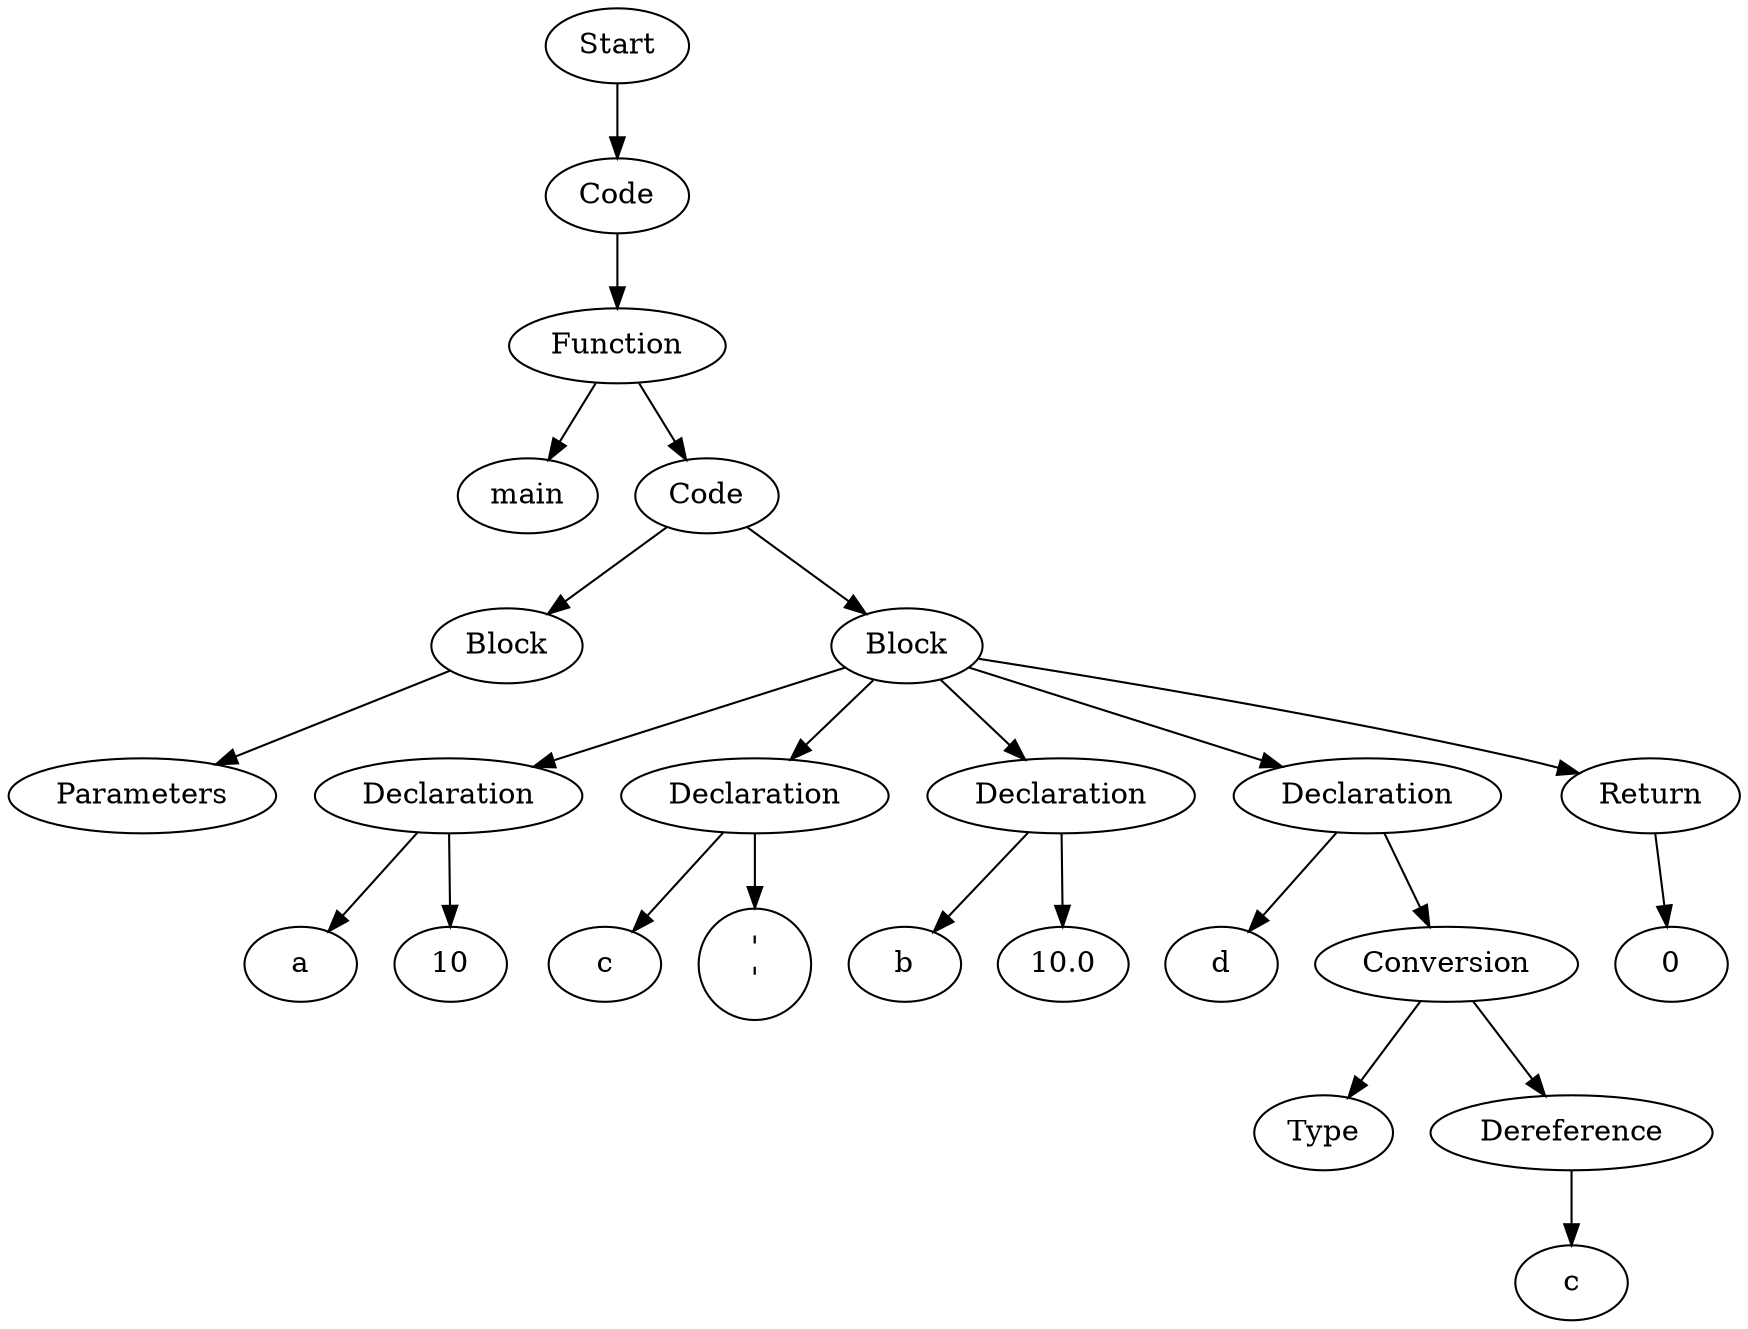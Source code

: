 digraph AST {
  "135951640398048" [label="Start"];
  "135951640398048" -> "135951640405104";
  "135951640405104" [label="Code"];
  "135951640405104" -> "135951640412016";
  "135951640412016" [label="Function"];
  "135951640412016" -> "135951640406064";
  "135951640412016" -> "135951640401504";
  "135951640406064" [label="main"];
  "135951640401504" [label="Code"];
  "135951640401504" -> "135951639789728";
  "135951640401504" -> "135951639790016";
  "135951639789728" [label="Block"];
  "135951639789728" -> "135951640403856";
  "135951640403856" [label="Parameters"];
  "135951639790016" [label="Block"];
  "135951639790016" -> "135951640411680";
  "135951639790016" -> "135951640400112";
  "135951639790016" -> "135951640229248";
  "135951639790016" -> "135951639880912";
  "135951639790016" -> "135951640225216";
  "135951640411680" [label="Declaration"];
  "135951640411680" -> "135951640409616";
  "135951640411680" -> "135951640403616";
  "135951640409616" [label="a"];
  "135951640403616" [label="10"];
  "135951640400112" [label="Declaration"];
  "135951640400112" -> "135951640398768";
  "135951640400112" -> "135951640223440";
  "135951640398768" [label="c"];
  "135951640223440" [label="'
'"];
  "135951640229248" [label="Declaration"];
  "135951640229248" -> "135951640217584";
  "135951640229248" -> "135951639790448";
  "135951640217584" [label="b"];
  "135951639790448" [label="10.0"];
  "135951639880912" [label="Declaration"];
  "135951639880912" -> "135951640219504";
  "135951639880912" -> "135951640221472";
  "135951640219504" [label="d"];
  "135951640221472" [label="Conversion"];
  "135951640221472" -> "135951640401264";
  "135951640221472" -> "135951639875056";
  "135951640401264" [label="Type"];
  "135951639875056" [label="Dereference"];
  "135951639875056" -> "135951640222528";
  "135951640222528" [label="c"];
  "135951640225216" [label="Return"];
  "135951640225216" -> "135951640227424";
  "135951640227424" [label="0"];
}
